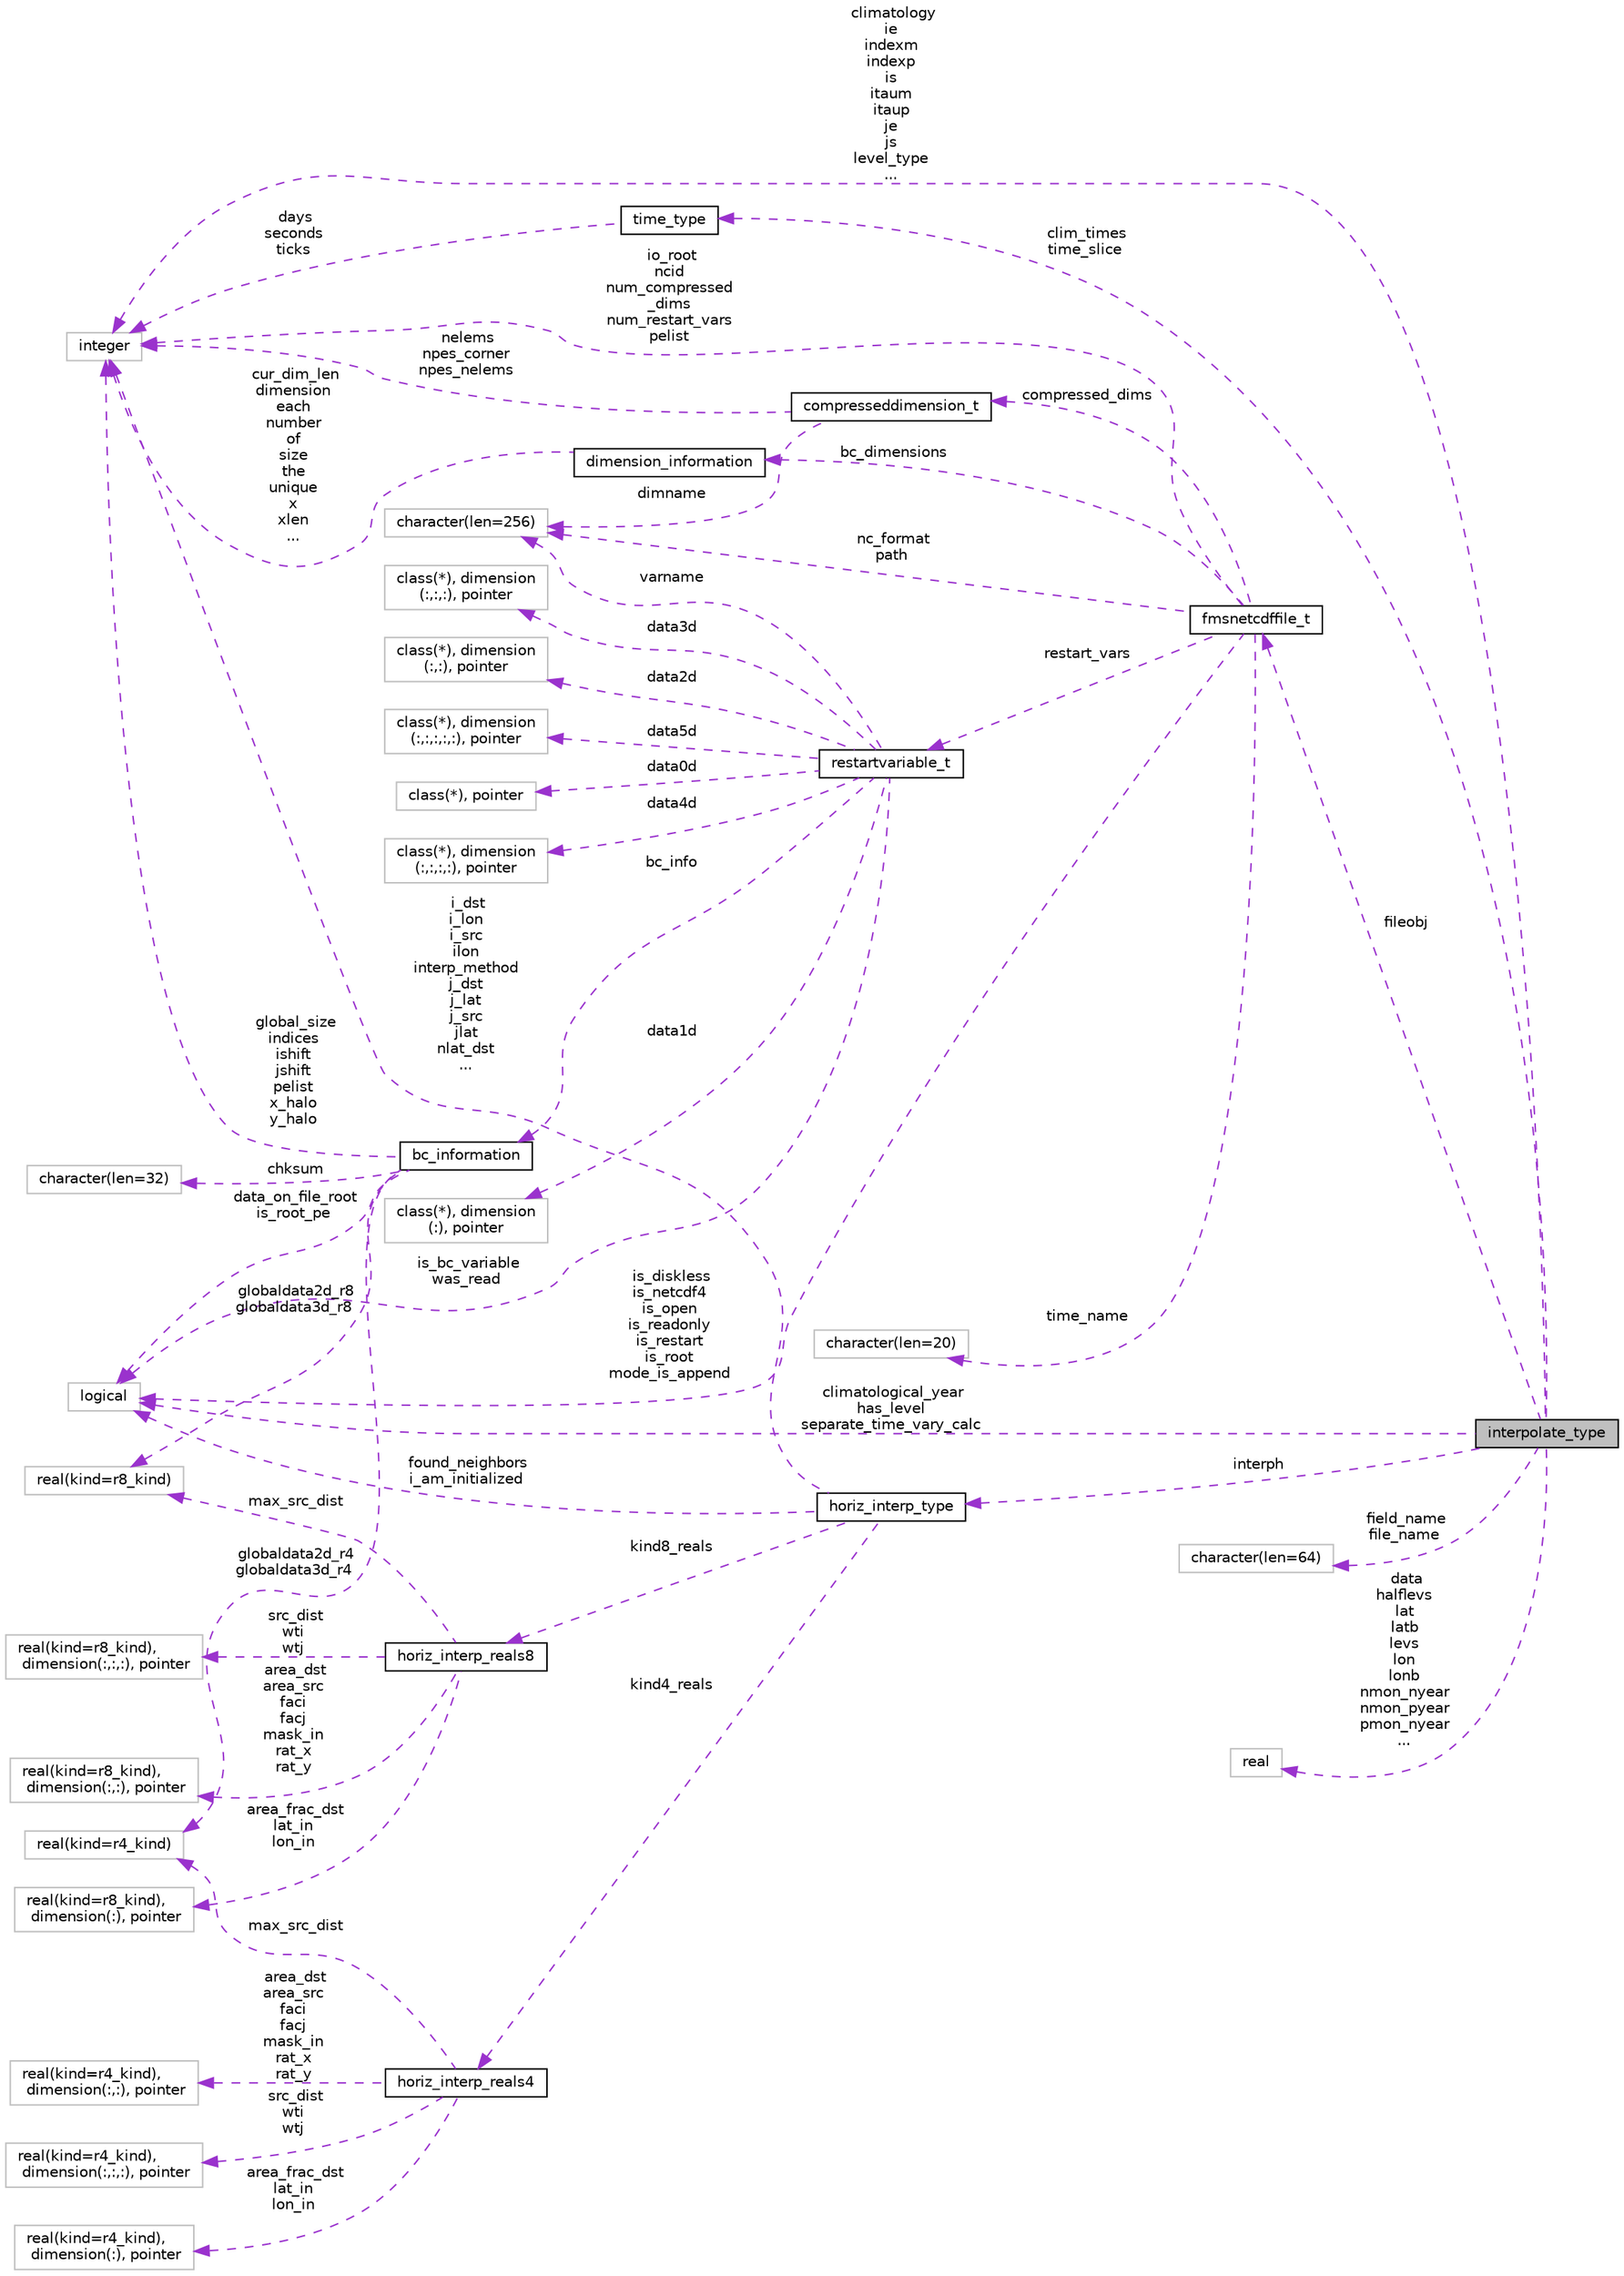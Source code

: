 digraph "interpolate_type"
{
 // INTERACTIVE_SVG=YES
 // LATEX_PDF_SIZE
  edge [fontname="Helvetica",fontsize="10",labelfontname="Helvetica",labelfontsize="10"];
  node [fontname="Helvetica",fontsize="10",shape=record];
  rankdir="LR";
  Node1 [label="interpolate_type",height=0.2,width=0.4,color="black", fillcolor="grey75", style="filled", fontcolor="black",tooltip="Redundant climatology data between fields."];
  Node2 -> Node1 [dir="back",color="darkorchid3",fontsize="10",style="dashed",label=" climatological_year\nhas_level\nseparate_time_vary_calc" ,fontname="Helvetica"];
  Node2 [label="logical",height=0.2,width=0.4,color="grey75", fillcolor="white", style="filled",tooltip=" "];
  Node3 -> Node1 [dir="back",color="darkorchid3",fontsize="10",style="dashed",label=" clim_times\ntime_slice" ,fontname="Helvetica"];
  Node3 [label="time_type",height=0.2,width=0.4,color="black", fillcolor="white", style="filled",URL="$group__time__manager__mod.html#structtime__manager__mod_1_1time__type",tooltip="Type to represent amounts of time. Implemented as seconds and days to allow for larger intervals."];
  Node4 -> Node3 [dir="back",color="darkorchid3",fontsize="10",style="dashed",label=" days\nseconds\nticks" ,fontname="Helvetica"];
  Node4 [label="integer",height=0.2,width=0.4,color="grey75", fillcolor="white", style="filled",tooltip=" "];
  Node5 -> Node1 [dir="back",color="darkorchid3",fontsize="10",style="dashed",label=" fileobj" ,fontname="Helvetica"];
  Node5 [label="fmsnetcdffile_t",height=0.2,width=0.4,color="black", fillcolor="white", style="filled",URL="$group__netcdf__io__mod.html#structnetcdf__io__mod_1_1fmsnetcdffile__t",tooltip="Netcdf file type."];
  Node2 -> Node5 [dir="back",color="darkorchid3",fontsize="10",style="dashed",label=" is_diskless\nis_netcdf4\nis_open\nis_readonly\nis_restart\nis_root\nmode_is_append" ,fontname="Helvetica"];
  Node6 -> Node5 [dir="back",color="darkorchid3",fontsize="10",style="dashed",label=" nc_format\npath" ,fontname="Helvetica"];
  Node6 [label="character(len=256)",height=0.2,width=0.4,color="grey75", fillcolor="white", style="filled",tooltip=" "];
  Node7 -> Node5 [dir="back",color="darkorchid3",fontsize="10",style="dashed",label=" time_name" ,fontname="Helvetica"];
  Node7 [label="character(len=20)",height=0.2,width=0.4,color="grey75", fillcolor="white", style="filled",tooltip=" "];
  Node8 -> Node5 [dir="back",color="darkorchid3",fontsize="10",style="dashed",label=" compressed_dims" ,fontname="Helvetica"];
  Node8 [label="compresseddimension_t",height=0.2,width=0.4,color="black", fillcolor="white", style="filled",URL="$group__netcdf__io__mod.html#structnetcdf__io__mod_1_1compresseddimension__t",tooltip="Compressed dimension."];
  Node6 -> Node8 [dir="back",color="darkorchid3",fontsize="10",style="dashed",label=" dimname" ,fontname="Helvetica"];
  Node4 -> Node8 [dir="back",color="darkorchid3",fontsize="10",style="dashed",label=" nelems\nnpes_corner\nnpes_nelems" ,fontname="Helvetica"];
  Node9 -> Node5 [dir="back",color="darkorchid3",fontsize="10",style="dashed",label=" bc_dimensions" ,fontname="Helvetica"];
  Node9 [label="dimension_information",height=0.2,width=0.4,color="black", fillcolor="white", style="filled",URL="$group__netcdf__io__mod.html#structnetcdf__io__mod_1_1dimension__information",tooltip="information about the current dimensions for regional restart variables"];
  Node4 -> Node9 [dir="back",color="darkorchid3",fontsize="10",style="dashed",label=" cur_dim_len\ndimension\neach\nnumber\nof\nsize\nthe\nunique\nx\nxlen\n..." ,fontname="Helvetica"];
  Node10 -> Node5 [dir="back",color="darkorchid3",fontsize="10",style="dashed",label=" restart_vars" ,fontname="Helvetica"];
  Node10 [label="restartvariable_t",height=0.2,width=0.4,color="black", fillcolor="white", style="filled",URL="$group__netcdf__io__mod.html#structnetcdf__io__mod_1_1restartvariable__t",tooltip="Restart variable."];
  Node2 -> Node10 [dir="back",color="darkorchid3",fontsize="10",style="dashed",label=" is_bc_variable\nwas_read" ,fontname="Helvetica"];
  Node11 -> Node10 [dir="back",color="darkorchid3",fontsize="10",style="dashed",label=" data3d" ,fontname="Helvetica"];
  Node11 [label="class(*), dimension\l(:,:,:), pointer",height=0.2,width=0.4,color="grey75", fillcolor="white", style="filled",tooltip=" "];
  Node12 -> Node10 [dir="back",color="darkorchid3",fontsize="10",style="dashed",label=" data2d" ,fontname="Helvetica"];
  Node12 [label="class(*), dimension\l(:,:), pointer",height=0.2,width=0.4,color="grey75", fillcolor="white", style="filled",tooltip=" "];
  Node13 -> Node10 [dir="back",color="darkorchid3",fontsize="10",style="dashed",label=" data5d" ,fontname="Helvetica"];
  Node13 [label="class(*), dimension\l(:,:,:,:,:), pointer",height=0.2,width=0.4,color="grey75", fillcolor="white", style="filled",tooltip=" "];
  Node14 -> Node10 [dir="back",color="darkorchid3",fontsize="10",style="dashed",label=" data0d" ,fontname="Helvetica"];
  Node14 [label="class(*), pointer",height=0.2,width=0.4,color="grey75", fillcolor="white", style="filled",tooltip=" "];
  Node6 -> Node10 [dir="back",color="darkorchid3",fontsize="10",style="dashed",label=" varname" ,fontname="Helvetica"];
  Node15 -> Node10 [dir="back",color="darkorchid3",fontsize="10",style="dashed",label=" data4d" ,fontname="Helvetica"];
  Node15 [label="class(*), dimension\l(:,:,:,:), pointer",height=0.2,width=0.4,color="grey75", fillcolor="white", style="filled",tooltip=" "];
  Node16 -> Node10 [dir="back",color="darkorchid3",fontsize="10",style="dashed",label=" data1d" ,fontname="Helvetica"];
  Node16 [label="class(*), dimension\l(:), pointer",height=0.2,width=0.4,color="grey75", fillcolor="white", style="filled",tooltip=" "];
  Node17 -> Node10 [dir="back",color="darkorchid3",fontsize="10",style="dashed",label=" bc_info" ,fontname="Helvetica"];
  Node17 [label="bc_information",height=0.2,width=0.4,color="black", fillcolor="white", style="filled",URL="$group__netcdf__io__mod.html#structnetcdf__io__mod_1_1bc__information",tooltip="information needed fr regional restart variables"];
  Node2 -> Node17 [dir="back",color="darkorchid3",fontsize="10",style="dashed",label=" data_on_file_root\nis_root_pe" ,fontname="Helvetica"];
  Node18 -> Node17 [dir="back",color="darkorchid3",fontsize="10",style="dashed",label=" globaldata2d_r8\nglobaldata3d_r8" ,fontname="Helvetica"];
  Node18 [label="real(kind=r8_kind)",height=0.2,width=0.4,color="grey75", fillcolor="white", style="filled",tooltip=" "];
  Node19 -> Node17 [dir="back",color="darkorchid3",fontsize="10",style="dashed",label=" globaldata2d_r4\nglobaldata3d_r4" ,fontname="Helvetica"];
  Node19 [label="real(kind=r4_kind)",height=0.2,width=0.4,color="grey75", fillcolor="white", style="filled",tooltip=" "];
  Node20 -> Node17 [dir="back",color="darkorchid3",fontsize="10",style="dashed",label=" chksum" ,fontname="Helvetica"];
  Node20 [label="character(len=32)",height=0.2,width=0.4,color="grey75", fillcolor="white", style="filled",tooltip=" "];
  Node4 -> Node17 [dir="back",color="darkorchid3",fontsize="10",style="dashed",label=" global_size\nindices\nishift\njshift\npelist\nx_halo\ny_halo" ,fontname="Helvetica"];
  Node4 -> Node5 [dir="back",color="darkorchid3",fontsize="10",style="dashed",label=" io_root\nncid\nnum_compressed\l_dims\nnum_restart_vars\npelist" ,fontname="Helvetica"];
  Node21 -> Node1 [dir="back",color="darkorchid3",fontsize="10",style="dashed",label=" interph" ,fontname="Helvetica"];
  Node21 [label="horiz_interp_type",height=0.2,width=0.4,color="black", fillcolor="white", style="filled",URL="$group__horiz__interp__type__mod.html#structhoriz__interp__type__mod_1_1horiz__interp__type",tooltip="Holds data pointers and metadata for horizontal interpolations, passed between the horiz_interp modul..."];
  Node2 -> Node21 [dir="back",color="darkorchid3",fontsize="10",style="dashed",label=" found_neighbors\ni_am_initialized" ,fontname="Helvetica"];
  Node22 -> Node21 [dir="back",color="darkorchid3",fontsize="10",style="dashed",label=" kind8_reals" ,fontname="Helvetica"];
  Node22 [label="horiz_interp_reals8",height=0.2,width=0.4,color="black", fillcolor="white", style="filled",URL="$structhoriz__interp__type__mod_1_1horiz__interp__reals8.html",tooltip="real(8) pointers for use in horiz_interp_type"];
  Node18 -> Node22 [dir="back",color="darkorchid3",fontsize="10",style="dashed",label=" max_src_dist" ,fontname="Helvetica"];
  Node23 -> Node22 [dir="back",color="darkorchid3",fontsize="10",style="dashed",label=" area_dst\narea_src\nfaci\nfacj\nmask_in\nrat_x\nrat_y" ,fontname="Helvetica"];
  Node23 [label="real(kind=r8_kind),\l dimension(:,:), pointer",height=0.2,width=0.4,color="grey75", fillcolor="white", style="filled",tooltip=" "];
  Node24 -> Node22 [dir="back",color="darkorchid3",fontsize="10",style="dashed",label=" area_frac_dst\nlat_in\nlon_in" ,fontname="Helvetica"];
  Node24 [label="real(kind=r8_kind),\l dimension(:), pointer",height=0.2,width=0.4,color="grey75", fillcolor="white", style="filled",tooltip=" "];
  Node25 -> Node22 [dir="back",color="darkorchid3",fontsize="10",style="dashed",label=" src_dist\nwti\nwtj" ,fontname="Helvetica"];
  Node25 [label="real(kind=r8_kind),\l dimension(:,:,:), pointer",height=0.2,width=0.4,color="grey75", fillcolor="white", style="filled",tooltip=" "];
  Node4 -> Node21 [dir="back",color="darkorchid3",fontsize="10",style="dashed",label=" i_dst\ni_lon\ni_src\nilon\ninterp_method\nj_dst\nj_lat\nj_src\njlat\nnlat_dst\n..." ,fontname="Helvetica"];
  Node26 -> Node21 [dir="back",color="darkorchid3",fontsize="10",style="dashed",label=" kind4_reals" ,fontname="Helvetica"];
  Node26 [label="horiz_interp_reals4",height=0.2,width=0.4,color="black", fillcolor="white", style="filled",URL="$structhoriz__interp__type__mod_1_1horiz__interp__reals4.html",tooltip="holds real(4) pointers for use in horiz_interp_type"];
  Node27 -> Node26 [dir="back",color="darkorchid3",fontsize="10",style="dashed",label=" area_frac_dst\nlat_in\nlon_in" ,fontname="Helvetica"];
  Node27 [label="real(kind=r4_kind),\l dimension(:), pointer",height=0.2,width=0.4,color="grey75", fillcolor="white", style="filled",tooltip=" "];
  Node28 -> Node26 [dir="back",color="darkorchid3",fontsize="10",style="dashed",label=" area_dst\narea_src\nfaci\nfacj\nmask_in\nrat_x\nrat_y" ,fontname="Helvetica"];
  Node28 [label="real(kind=r4_kind),\l dimension(:,:), pointer",height=0.2,width=0.4,color="grey75", fillcolor="white", style="filled",tooltip=" "];
  Node29 -> Node26 [dir="back",color="darkorchid3",fontsize="10",style="dashed",label=" src_dist\nwti\nwtj" ,fontname="Helvetica"];
  Node29 [label="real(kind=r4_kind),\l dimension(:,:,:), pointer",height=0.2,width=0.4,color="grey75", fillcolor="white", style="filled",tooltip=" "];
  Node19 -> Node26 [dir="back",color="darkorchid3",fontsize="10",style="dashed",label=" max_src_dist" ,fontname="Helvetica"];
  Node30 -> Node1 [dir="back",color="darkorchid3",fontsize="10",style="dashed",label=" field_name\nfile_name" ,fontname="Helvetica"];
  Node30 [label="character(len=64)",height=0.2,width=0.4,color="grey75", fillcolor="white", style="filled",tooltip=" "];
  Node4 -> Node1 [dir="back",color="darkorchid3",fontsize="10",style="dashed",label=" climatology\nie\nindexm\nindexp\nis\nitaum\nitaup\nje\njs\nlevel_type\n..." ,fontname="Helvetica"];
  Node31 -> Node1 [dir="back",color="darkorchid3",fontsize="10",style="dashed",label=" data\nhalflevs\nlat\nlatb\nlevs\nlon\nlonb\nnmon_nyear\nnmon_pyear\npmon_nyear\n..." ,fontname="Helvetica"];
  Node31 [label="real",height=0.2,width=0.4,color="grey75", fillcolor="white", style="filled",tooltip=" "];
}
